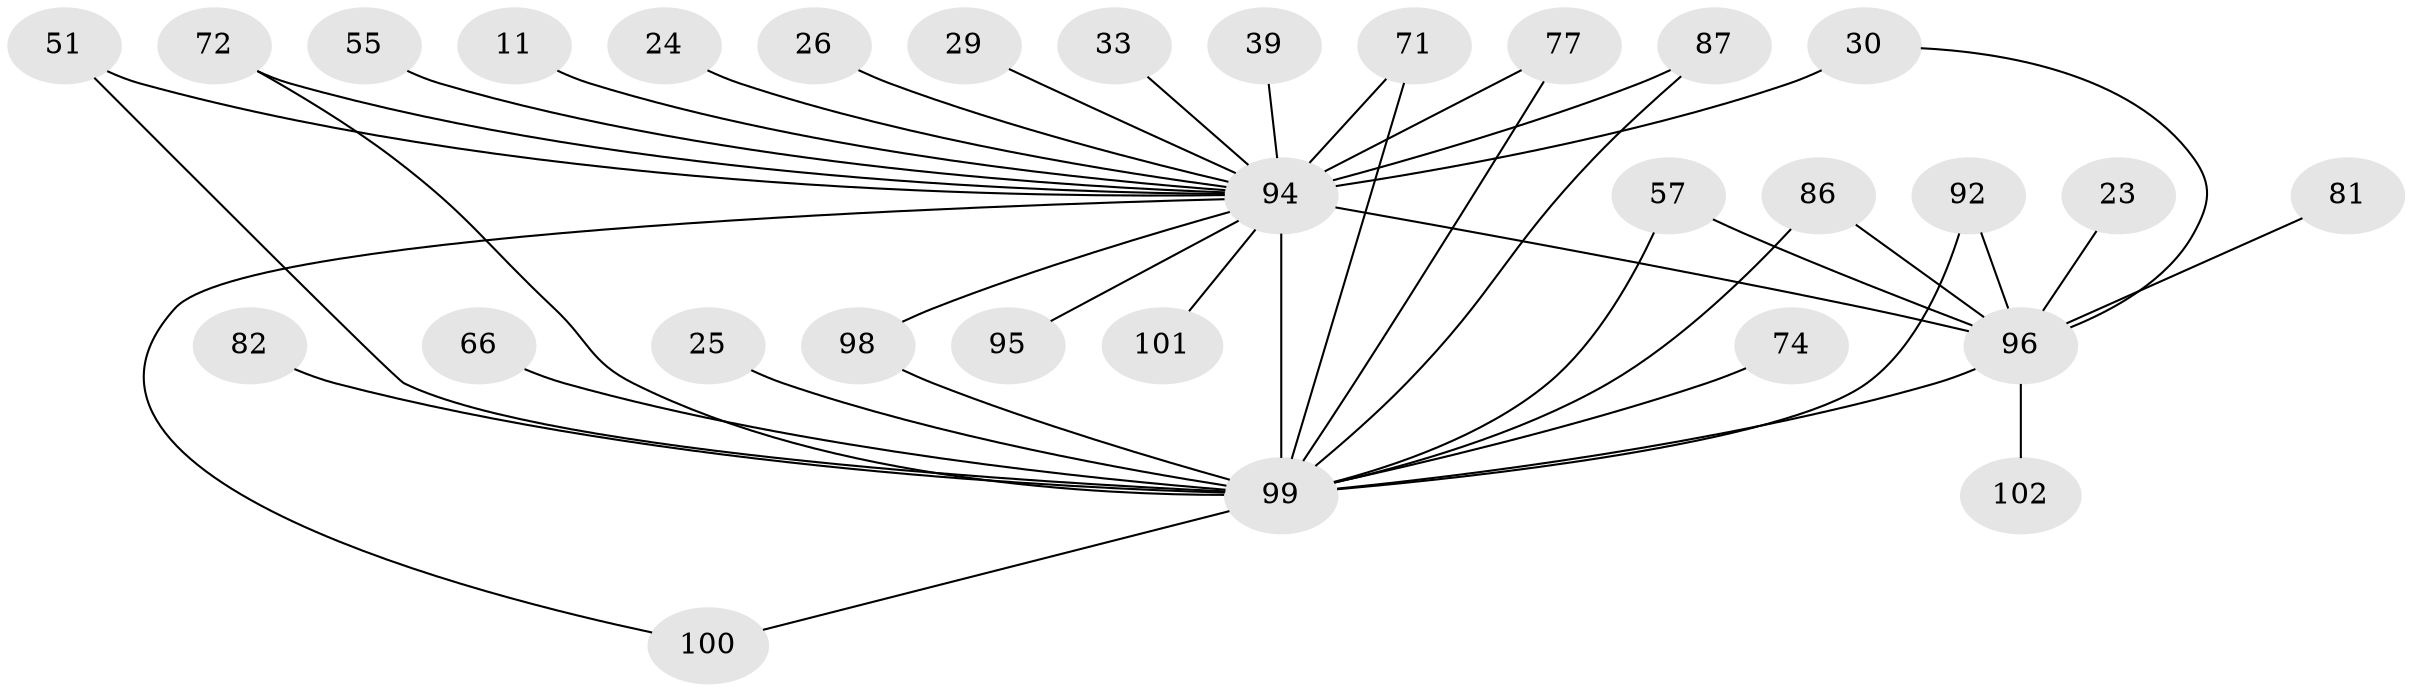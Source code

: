 // original degree distribution, {21: 0.00980392156862745, 20: 0.00980392156862745, 27: 0.00980392156862745, 25: 0.00980392156862745, 19: 0.0196078431372549, 13: 0.00980392156862745, 22: 0.00980392156862745, 15: 0.00980392156862745, 28: 0.00980392156862745, 2: 0.49019607843137253, 3: 0.2647058823529412, 5: 0.0392156862745098, 4: 0.09803921568627451, 8: 0.00980392156862745}
// Generated by graph-tools (version 1.1) at 2025/49/03/04/25 21:49:06]
// undirected, 30 vertices, 41 edges
graph export_dot {
graph [start="1"]
  node [color=gray90,style=filled];
  11;
  23;
  24;
  25;
  26 [super="+14"];
  29;
  30;
  33;
  39;
  51;
  55;
  57;
  66;
  71 [super="+16+62+48"];
  72;
  74 [super="+27"];
  77;
  81;
  82;
  86 [super="+53"];
  87 [super="+73"];
  92;
  94 [super="+44+4+10+46+54"];
  95;
  96 [super="+15+90+83"];
  98 [super="+65+22"];
  99 [super="+97+64+34+36+84"];
  100 [super="+91+49"];
  101 [super="+88"];
  102 [super="+69"];
  11 -- 94 [weight=2];
  23 -- 96 [weight=3];
  24 -- 94 [weight=2];
  25 -- 99 [weight=2];
  26 -- 94 [weight=3];
  29 -- 94 [weight=2];
  30 -- 94 [weight=2];
  30 -- 96;
  33 -- 94 [weight=2];
  39 -- 94 [weight=2];
  51 -- 94;
  51 -- 99;
  55 -- 94;
  57 -- 99;
  57 -- 96;
  66 -- 99;
  71 -- 94 [weight=6];
  71 -- 99 [weight=2];
  72 -- 94;
  72 -- 99;
  74 -- 99 [weight=3];
  77 -- 94;
  77 -- 99;
  81 -- 96 [weight=2];
  82 -- 99 [weight=2];
  86 -- 99 [weight=2];
  86 -- 96;
  87 -- 94 [weight=4];
  87 -- 99 [weight=3];
  92 -- 99;
  92 -- 96;
  94 -- 95;
  94 -- 96 [weight=20];
  94 -- 98 [weight=2];
  94 -- 101 [weight=5];
  94 -- 99 [weight=31];
  94 -- 100 [weight=2];
  96 -- 99 [weight=18];
  96 -- 102 [weight=3];
  98 -- 99 [weight=2];
  99 -- 100 [weight=2];
}
